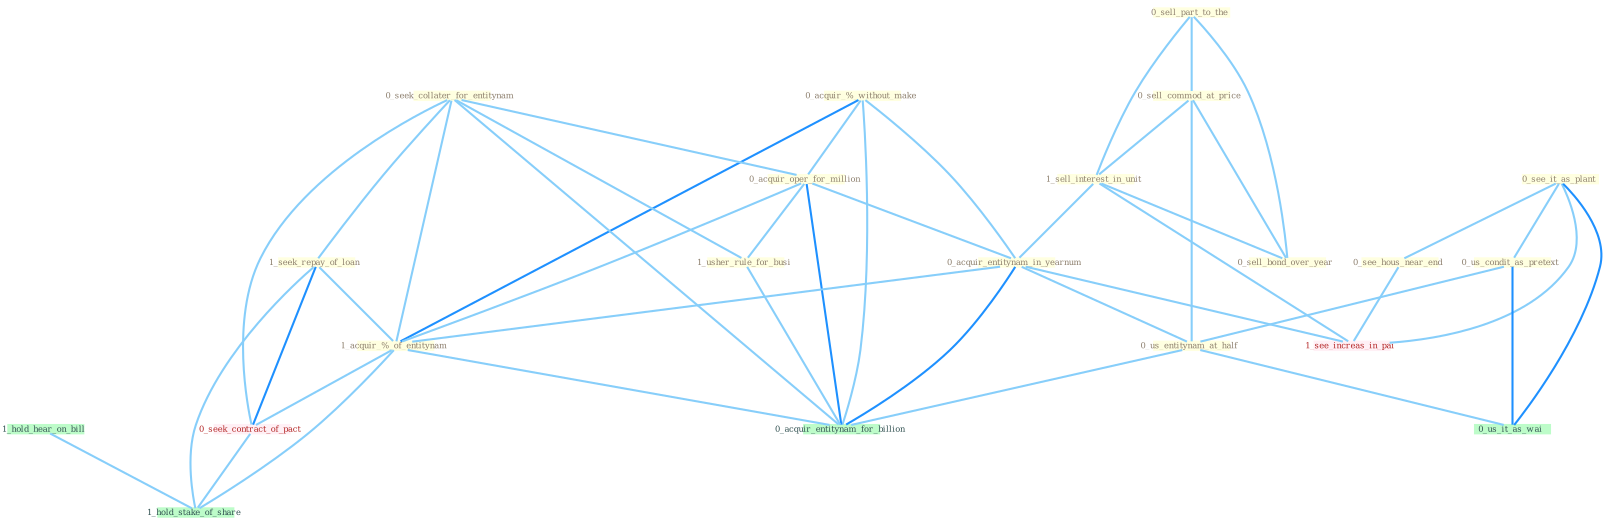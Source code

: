 Graph G{ 
    node
    [shape=polygon,style=filled,width=.5,height=.06,color="#BDFCC9",fixedsize=true,fontsize=4,
    fontcolor="#2f4f4f"];
    {node
    [color="#ffffe0", fontcolor="#8b7d6b"] "0_sell_part_to_the " "0_acquir_%_without_make " "0_seek_collater_for_entitynam " "0_sell_commod_at_price " "0_acquir_oper_for_million " "1_usher_rule_for_busi " "0_see_it_as_plant " "1_sell_interest_in_unit " "0_us_condit_as_pretext " "1_seek_repay_of_loan " "0_acquir_entitynam_in_yearnum " "0_see_hous_near_end " "0_us_entitynam_at_half " "1_acquir_%_of_entitynam " "0_sell_bond_over_year "}
{node [color="#fff0f5", fontcolor="#b22222"] "0_seek_contract_of_pact " "1_see_increas_in_pai "}
edge [color="#B0E2FF"];

	"0_sell_part_to_the " -- "0_sell_commod_at_price " [w="1", color="#87cefa" ];
	"0_sell_part_to_the " -- "1_sell_interest_in_unit " [w="1", color="#87cefa" ];
	"0_sell_part_to_the " -- "0_sell_bond_over_year " [w="1", color="#87cefa" ];
	"0_acquir_%_without_make " -- "0_acquir_oper_for_million " [w="1", color="#87cefa" ];
	"0_acquir_%_without_make " -- "0_acquir_entitynam_in_yearnum " [w="1", color="#87cefa" ];
	"0_acquir_%_without_make " -- "1_acquir_%_of_entitynam " [w="2", color="#1e90ff" , len=0.8];
	"0_acquir_%_without_make " -- "0_acquir_entitynam_for_billion " [w="1", color="#87cefa" ];
	"0_seek_collater_for_entitynam " -- "0_acquir_oper_for_million " [w="1", color="#87cefa" ];
	"0_seek_collater_for_entitynam " -- "1_usher_rule_for_busi " [w="1", color="#87cefa" ];
	"0_seek_collater_for_entitynam " -- "1_seek_repay_of_loan " [w="1", color="#87cefa" ];
	"0_seek_collater_for_entitynam " -- "1_acquir_%_of_entitynam " [w="1", color="#87cefa" ];
	"0_seek_collater_for_entitynam " -- "0_seek_contract_of_pact " [w="1", color="#87cefa" ];
	"0_seek_collater_for_entitynam " -- "0_acquir_entitynam_for_billion " [w="1", color="#87cefa" ];
	"0_sell_commod_at_price " -- "1_sell_interest_in_unit " [w="1", color="#87cefa" ];
	"0_sell_commod_at_price " -- "0_us_entitynam_at_half " [w="1", color="#87cefa" ];
	"0_sell_commod_at_price " -- "0_sell_bond_over_year " [w="1", color="#87cefa" ];
	"0_acquir_oper_for_million " -- "1_usher_rule_for_busi " [w="1", color="#87cefa" ];
	"0_acquir_oper_for_million " -- "0_acquir_entitynam_in_yearnum " [w="1", color="#87cefa" ];
	"0_acquir_oper_for_million " -- "1_acquir_%_of_entitynam " [w="1", color="#87cefa" ];
	"0_acquir_oper_for_million " -- "0_acquir_entitynam_for_billion " [w="2", color="#1e90ff" , len=0.8];
	"1_usher_rule_for_busi " -- "0_acquir_entitynam_for_billion " [w="1", color="#87cefa" ];
	"0_see_it_as_plant " -- "0_us_condit_as_pretext " [w="1", color="#87cefa" ];
	"0_see_it_as_plant " -- "0_see_hous_near_end " [w="1", color="#87cefa" ];
	"0_see_it_as_plant " -- "0_us_it_as_wai " [w="2", color="#1e90ff" , len=0.8];
	"0_see_it_as_plant " -- "1_see_increas_in_pai " [w="1", color="#87cefa" ];
	"1_sell_interest_in_unit " -- "0_acquir_entitynam_in_yearnum " [w="1", color="#87cefa" ];
	"1_sell_interest_in_unit " -- "0_sell_bond_over_year " [w="1", color="#87cefa" ];
	"1_sell_interest_in_unit " -- "1_see_increas_in_pai " [w="1", color="#87cefa" ];
	"0_us_condit_as_pretext " -- "0_us_entitynam_at_half " [w="1", color="#87cefa" ];
	"0_us_condit_as_pretext " -- "0_us_it_as_wai " [w="2", color="#1e90ff" , len=0.8];
	"1_seek_repay_of_loan " -- "1_acquir_%_of_entitynam " [w="1", color="#87cefa" ];
	"1_seek_repay_of_loan " -- "0_seek_contract_of_pact " [w="2", color="#1e90ff" , len=0.8];
	"1_seek_repay_of_loan " -- "1_hold_stake_of_share " [w="1", color="#87cefa" ];
	"0_acquir_entitynam_in_yearnum " -- "0_us_entitynam_at_half " [w="1", color="#87cefa" ];
	"0_acquir_entitynam_in_yearnum " -- "1_acquir_%_of_entitynam " [w="1", color="#87cefa" ];
	"0_acquir_entitynam_in_yearnum " -- "0_acquir_entitynam_for_billion " [w="2", color="#1e90ff" , len=0.8];
	"0_acquir_entitynam_in_yearnum " -- "1_see_increas_in_pai " [w="1", color="#87cefa" ];
	"0_see_hous_near_end " -- "1_see_increas_in_pai " [w="1", color="#87cefa" ];
	"0_us_entitynam_at_half " -- "0_us_it_as_wai " [w="1", color="#87cefa" ];
	"0_us_entitynam_at_half " -- "0_acquir_entitynam_for_billion " [w="1", color="#87cefa" ];
	"1_acquir_%_of_entitynam " -- "0_seek_contract_of_pact " [w="1", color="#87cefa" ];
	"1_acquir_%_of_entitynam " -- "0_acquir_entitynam_for_billion " [w="1", color="#87cefa" ];
	"1_acquir_%_of_entitynam " -- "1_hold_stake_of_share " [w="1", color="#87cefa" ];
	"0_seek_contract_of_pact " -- "1_hold_stake_of_share " [w="1", color="#87cefa" ];
	"1_hold_hear_on_bill " -- "1_hold_stake_of_share " [w="1", color="#87cefa" ];
}